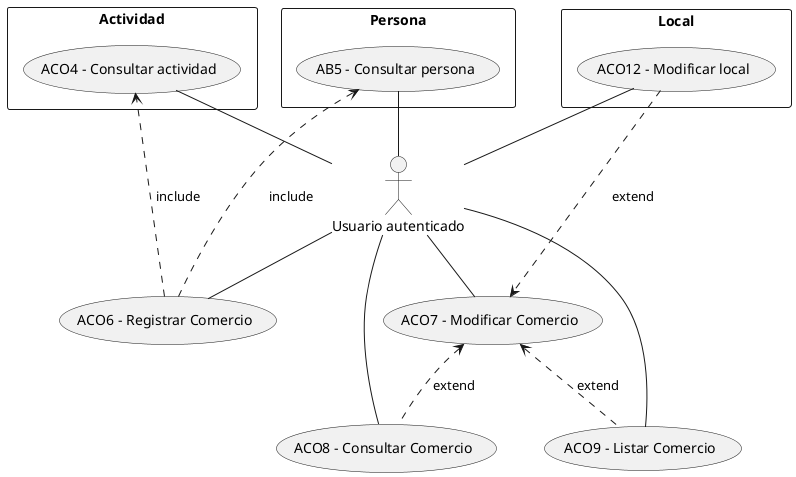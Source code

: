 @startuml

skinparam packageStyle rec

/'CASOS DE USO'/
(ACO6 - Registrar Comercio) as ACO6
(ACO7 - Modificar Comercio) as ACO7
(ACO8 - Consultar Comercio) as ACO8
(ACO9 - Listar Comercio) as ACO9

rectangle Persona {
(AB5 - Consultar persona) as AB5
}

rectangle Actividad {
(ACO4 - Consultar actividad) as ACO4
}

rectangle Local {
(ACO12 - Modificar local) as ACO12
}

/'ACTORES'/
:Usuario autenticado: as Act1

/'RELACIONES'/
Act1 -- ACO6
Act1 -- ACO7
Act1 -- ACO8
Act1 -- ACO9
Act1 -up- ACO4
Act1 -up- AB5
Act1 -up- ACO12

ACO6 ..> ACO4 : include
ACO6 ..> AB5 : include
ACO7 <.. ACO8 : extend
ACO7 <.. ACO9 : extend
ACO12 ..> ACO7 : extend

@enduml
